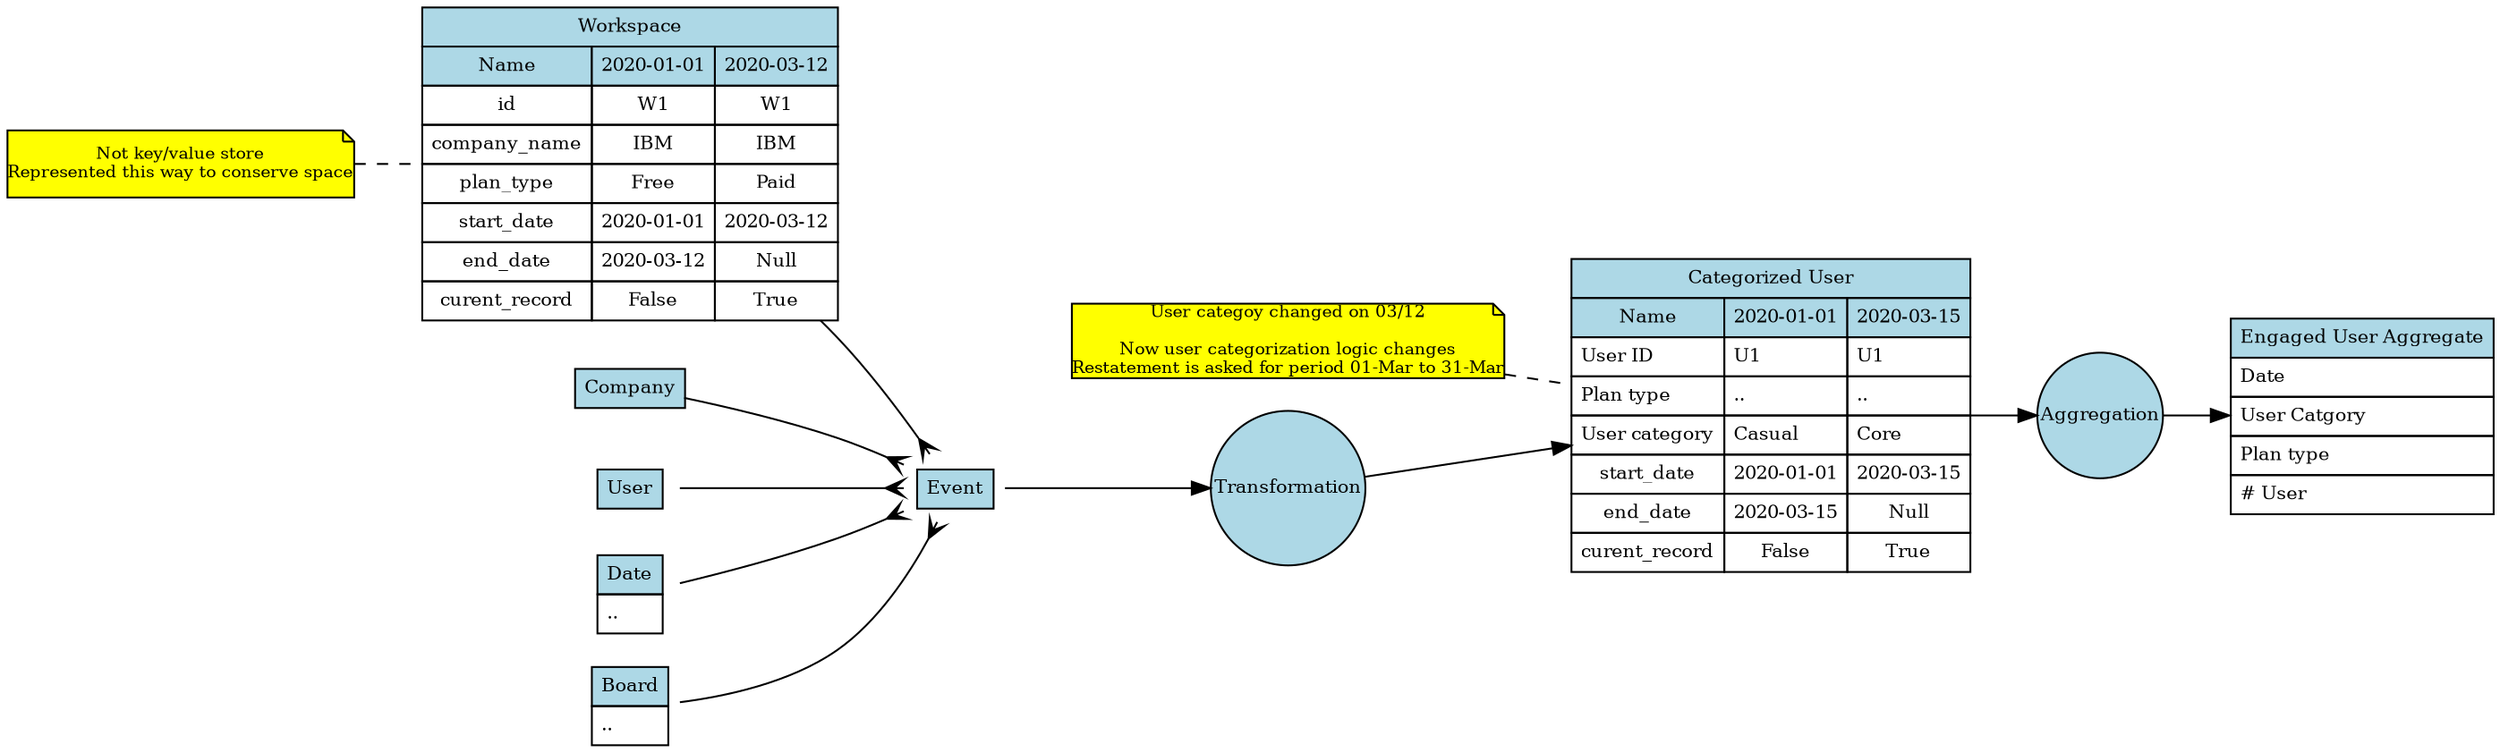 digraph G {
    //
    // Defaults
    //

    // Box for entities
    node [shape=none, margin=0, fontsize=10]

    // One-to-many relation (from one, to many)
    edge [arrowhead=crow, arrowtail=none, dir=both]
    rankdir="LR"

    //
    // Entities
    //
    Event [label=<
        <table border="0" cellborder="1" cellspacing="0" cellpadding="4">
            <tr><td bgcolor="lightblue">Event</td></tr>
        </table>
    >]

    Workspace [label=<
        <table border="0" cellborder="1" cellspacing="0" cellpadding="4">
            <tr><td bgcolor="lightblue" colspan="3">Workspace</td></tr>
            <tr><td bgcolor="lightblue">Name</td><td bgcolor="lightblue">2020-01-01</td><td bgcolor="lightblue">2020-03-12</td></tr>
            <tr><td>id</td><td>W1</td><td>W1</td></tr>
            <tr><td>company_name</td><td>IBM</td><td>IBM</td></tr>
            <tr><td>plan_type</td><td>Free</td><td>Paid</td></tr>
            <tr><td>start_date</td><td>2020-01-01</td><td>2020-03-12</td></tr>
            <tr><td>end_date</td><td>2020-03-12</td><td>Null</td></tr>
            <tr><td>curent_record</td><td>False</td><td>True</td></tr>

        </table>
    >]

    Company [label=<
        <table border="0" cellborder="1" cellspacing="0" cellpadding="4">
            <tr><td bgcolor="lightblue">Company</td></tr>
        </table>
    >]

    User [label=<
        <table border="0" cellborder="1" cellspacing="0" cellpadding="4">
            <tr><td bgcolor="lightblue" colspan="1">User</td></tr>
        </table>
    >]

     Date [label=<
        <table border="0" cellborder="1" cellspacing="0" cellpadding="4">

            <tr><td bgcolor="lightblue">Date</td></tr>
            <tr><td align="left">..</td></tr>
        </table>
    >]

     Board[label=<
        <table border="0" cellborder="1" cellspacing="0" cellpadding="4">

            <tr><td bgcolor="lightblue">Board</td></tr>
            <tr><td align="left">..</td></tr>
        </table>
    >]

    Transformation[shape="circle" style="filled" fillcolor="lightblue"]

    Aggregation[shape="circle" style="filled" fillcolor="lightblue"]

    Categorized_User [label=<
        <table border="0" cellborder="1" cellspacing="0" cellpadding="4">
            <tr><td bgcolor="lightblue" colspan="3">Categorized User</td></tr>
            <tr><td bgcolor="lightblue">Name</td><td bgcolor="lightblue">2020-01-01</td><td bgcolor="lightblue">2020-03-15</td></tr>
            <tr><td align="left">User ID</td><td align="left">U1</td><td align="left">U1</td></tr>
            <tr><td align="left">Plan type</td><td align="left">..</td><td align="left">..</td></tr>
            <tr><td align="left">User category</td><td align="left">Casual</td><td align="left">Core</td></tr>
            <tr><td>start_date</td><td>2020-01-01</td><td>2020-03-15</td></tr>
            <tr><td>end_date</td><td>2020-03-15</td><td>Null</td></tr>
            <tr><td>curent_record</td><td>False</td><td>True</td></tr>
        </table>
    >]

    Agg_Event [label=<
        <table border="0" cellborder="1" cellspacing="0" cellpadding="4">
            <tr><td bgcolor="lightblue">Engaged User Aggregate</td></tr>
            <tr><td align="left">Date</td></tr>
            <tr><td align="left">User Catgory</td></tr>
            <tr><td align="left">Plan type</td></tr>
            <tr><td align="left"># User</td></tr>
        </table>
    >]

    Workspace_comment [shape="note" fontsize=9fillcolor="yellow" style="filled" label="Not key/value store\nRepresented this way to conserve space"]
    Categorized_User_comment [shape="note" fontsize=9fillcolor="yellow" style="filled" label="User categoy changed on 03/12\n\nNow user categorization logic changes\nRestatement is asked for period 01-Mar to 31-Mar"]
    //
    // Relationships
    //
    Workspace->Event;
    Company->Event;
    User -> Event;
    Date -> Event;
    Board -> Event;
    Event -> Transformation [arrowhead="normal"];
    Transformation -> Categorized_User [arrowhead="normal"];
    Categorized_User -> Aggregation -> Agg_Event[arrowhead="normal"];
    Workspace_comment -> Workspace [arrowhead="none" style="dashed"]
    Categorized_User_comment -> Categorized_User [arrowhead="none" style="dashed"]
}